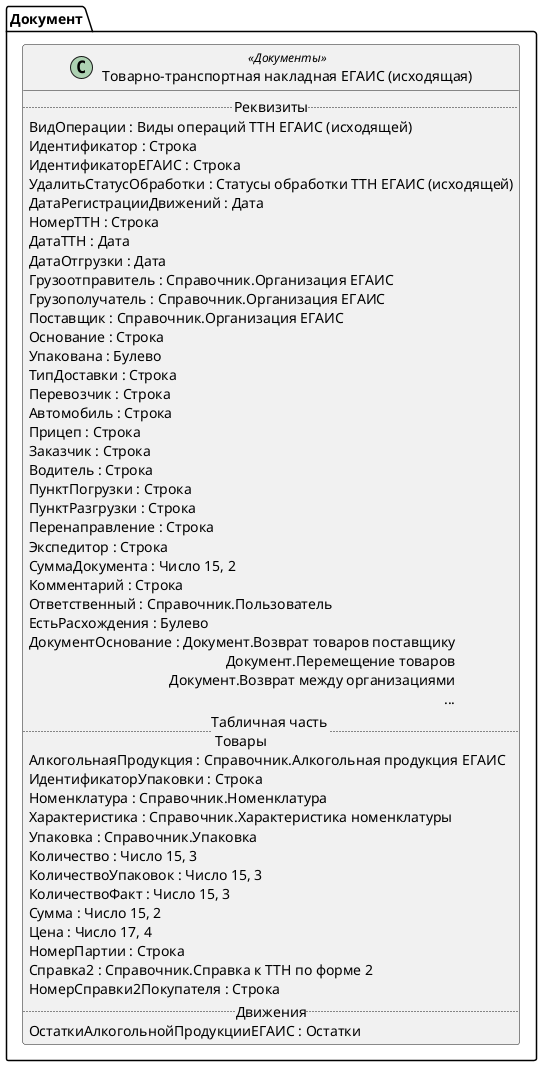 ﻿@startuml ТТНИсходящаяЕГАИС
'!include templates.wsd
'..\include templates.wsd
class Документ.ТТНИсходящаяЕГАИС as "Товарно-транспортная накладная ЕГАИС (исходящая)" <<Документы>>
{
..Реквизиты..
ВидОперации : Виды операций ТТН ЕГАИС (исходящей)
Идентификатор : Строка
ИдентификаторЕГАИС : Строка
УдалитьСтатусОбработки : Статусы обработки ТТН ЕГАИС (исходящей)
ДатаРегистрацииДвижений : Дата
НомерТТН : Строка
ДатаТТН : Дата
ДатаОтгрузки : Дата
Грузоотправитель : Справочник.Организация ЕГАИС
Грузополучатель : Справочник.Организация ЕГАИС
Поставщик : Справочник.Организация ЕГАИС
Основание : Строка
Упакована : Булево
ТипДоставки : Строка
Перевозчик : Строка
Автомобиль : Строка
Прицеп : Строка
Заказчик : Строка
Водитель : Строка
ПунктПогрузки : Строка
ПунктРазгрузки : Строка
Перенаправление : Строка
Экспедитор : Строка
СуммаДокумента : Число 15, 2
Комментарий : Строка
Ответственный : Справочник.Пользователь
ЕстьРасхождения : Булево
ДокументОснование : Документ.Возврат товаров поставщику\rДокумент.Перемещение товаров\rДокумент.Возврат между организациями\r...
..Табличная часть \n Товары..
АлкогольнаяПродукция : Справочник.Алкогольная продукция ЕГАИС
ИдентификаторУпаковки : Строка
Номенклатура : Справочник.Номенклатура
Характеристика : Справочник.Характеристика номенклатуры
Упаковка : Справочник.Упаковка
Количество : Число 15, 3
КоличествоУпаковок : Число 15, 3
КоличествоФакт : Число 15, 3
Сумма : Число 15, 2
Цена : Число 17, 4
НомерПартии : Строка
Справка2 : Справочник.Справка к ТТН по форме 2
НомерСправки2Покупателя : Строка
..Движения..
ОстаткиАлкогольнойПродукцииЕГАИС : Остатки
}
@enduml
